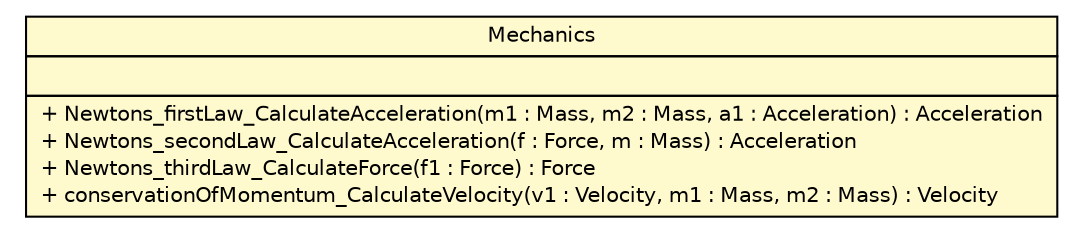 #!/usr/local/bin/dot
#
# Class diagram 
# Generated by UMLGraph version R5_6 (http://www.umlgraph.org/)
#

digraph G {
	edge [fontname="Helvetica",fontsize=10,labelfontname="Helvetica",labelfontsize=10];
	node [fontname="Helvetica",fontsize=10,shape=plaintext];
	nodesep=0.25;
	ranksep=0.5;
	// world.physics.Mechanics
	c12398 [label=<<table title="world.physics.Mechanics" border="0" cellborder="1" cellspacing="0" cellpadding="2" port="p" bgcolor="lemonChiffon" href="./Mechanics.html">
		<tr><td><table border="0" cellspacing="0" cellpadding="1">
<tr><td align="center" balign="center"> Mechanics </td></tr>
		</table></td></tr>
		<tr><td><table border="0" cellspacing="0" cellpadding="1">
<tr><td align="left" balign="left">  </td></tr>
		</table></td></tr>
		<tr><td><table border="0" cellspacing="0" cellpadding="1">
<tr><td align="left" balign="left"> + Newtons_firstLaw_CalculateAcceleration(m1 : Mass, m2 : Mass, a1 : Acceleration) : Acceleration </td></tr>
<tr><td align="left" balign="left"> + Newtons_secondLaw_CalculateAcceleration(f : Force, m : Mass) : Acceleration </td></tr>
<tr><td align="left" balign="left"> + Newtons_thirdLaw_CalculateForce(f1 : Force) : Force </td></tr>
<tr><td align="left" balign="left"> + conservationOfMomentum_CalculateVelocity(v1 : Velocity, m1 : Mass, m2 : Mass) : Velocity </td></tr>
		</table></td></tr>
		</table>>, URL="./Mechanics.html", fontname="Helvetica", fontcolor="black", fontsize=10.0];
}

